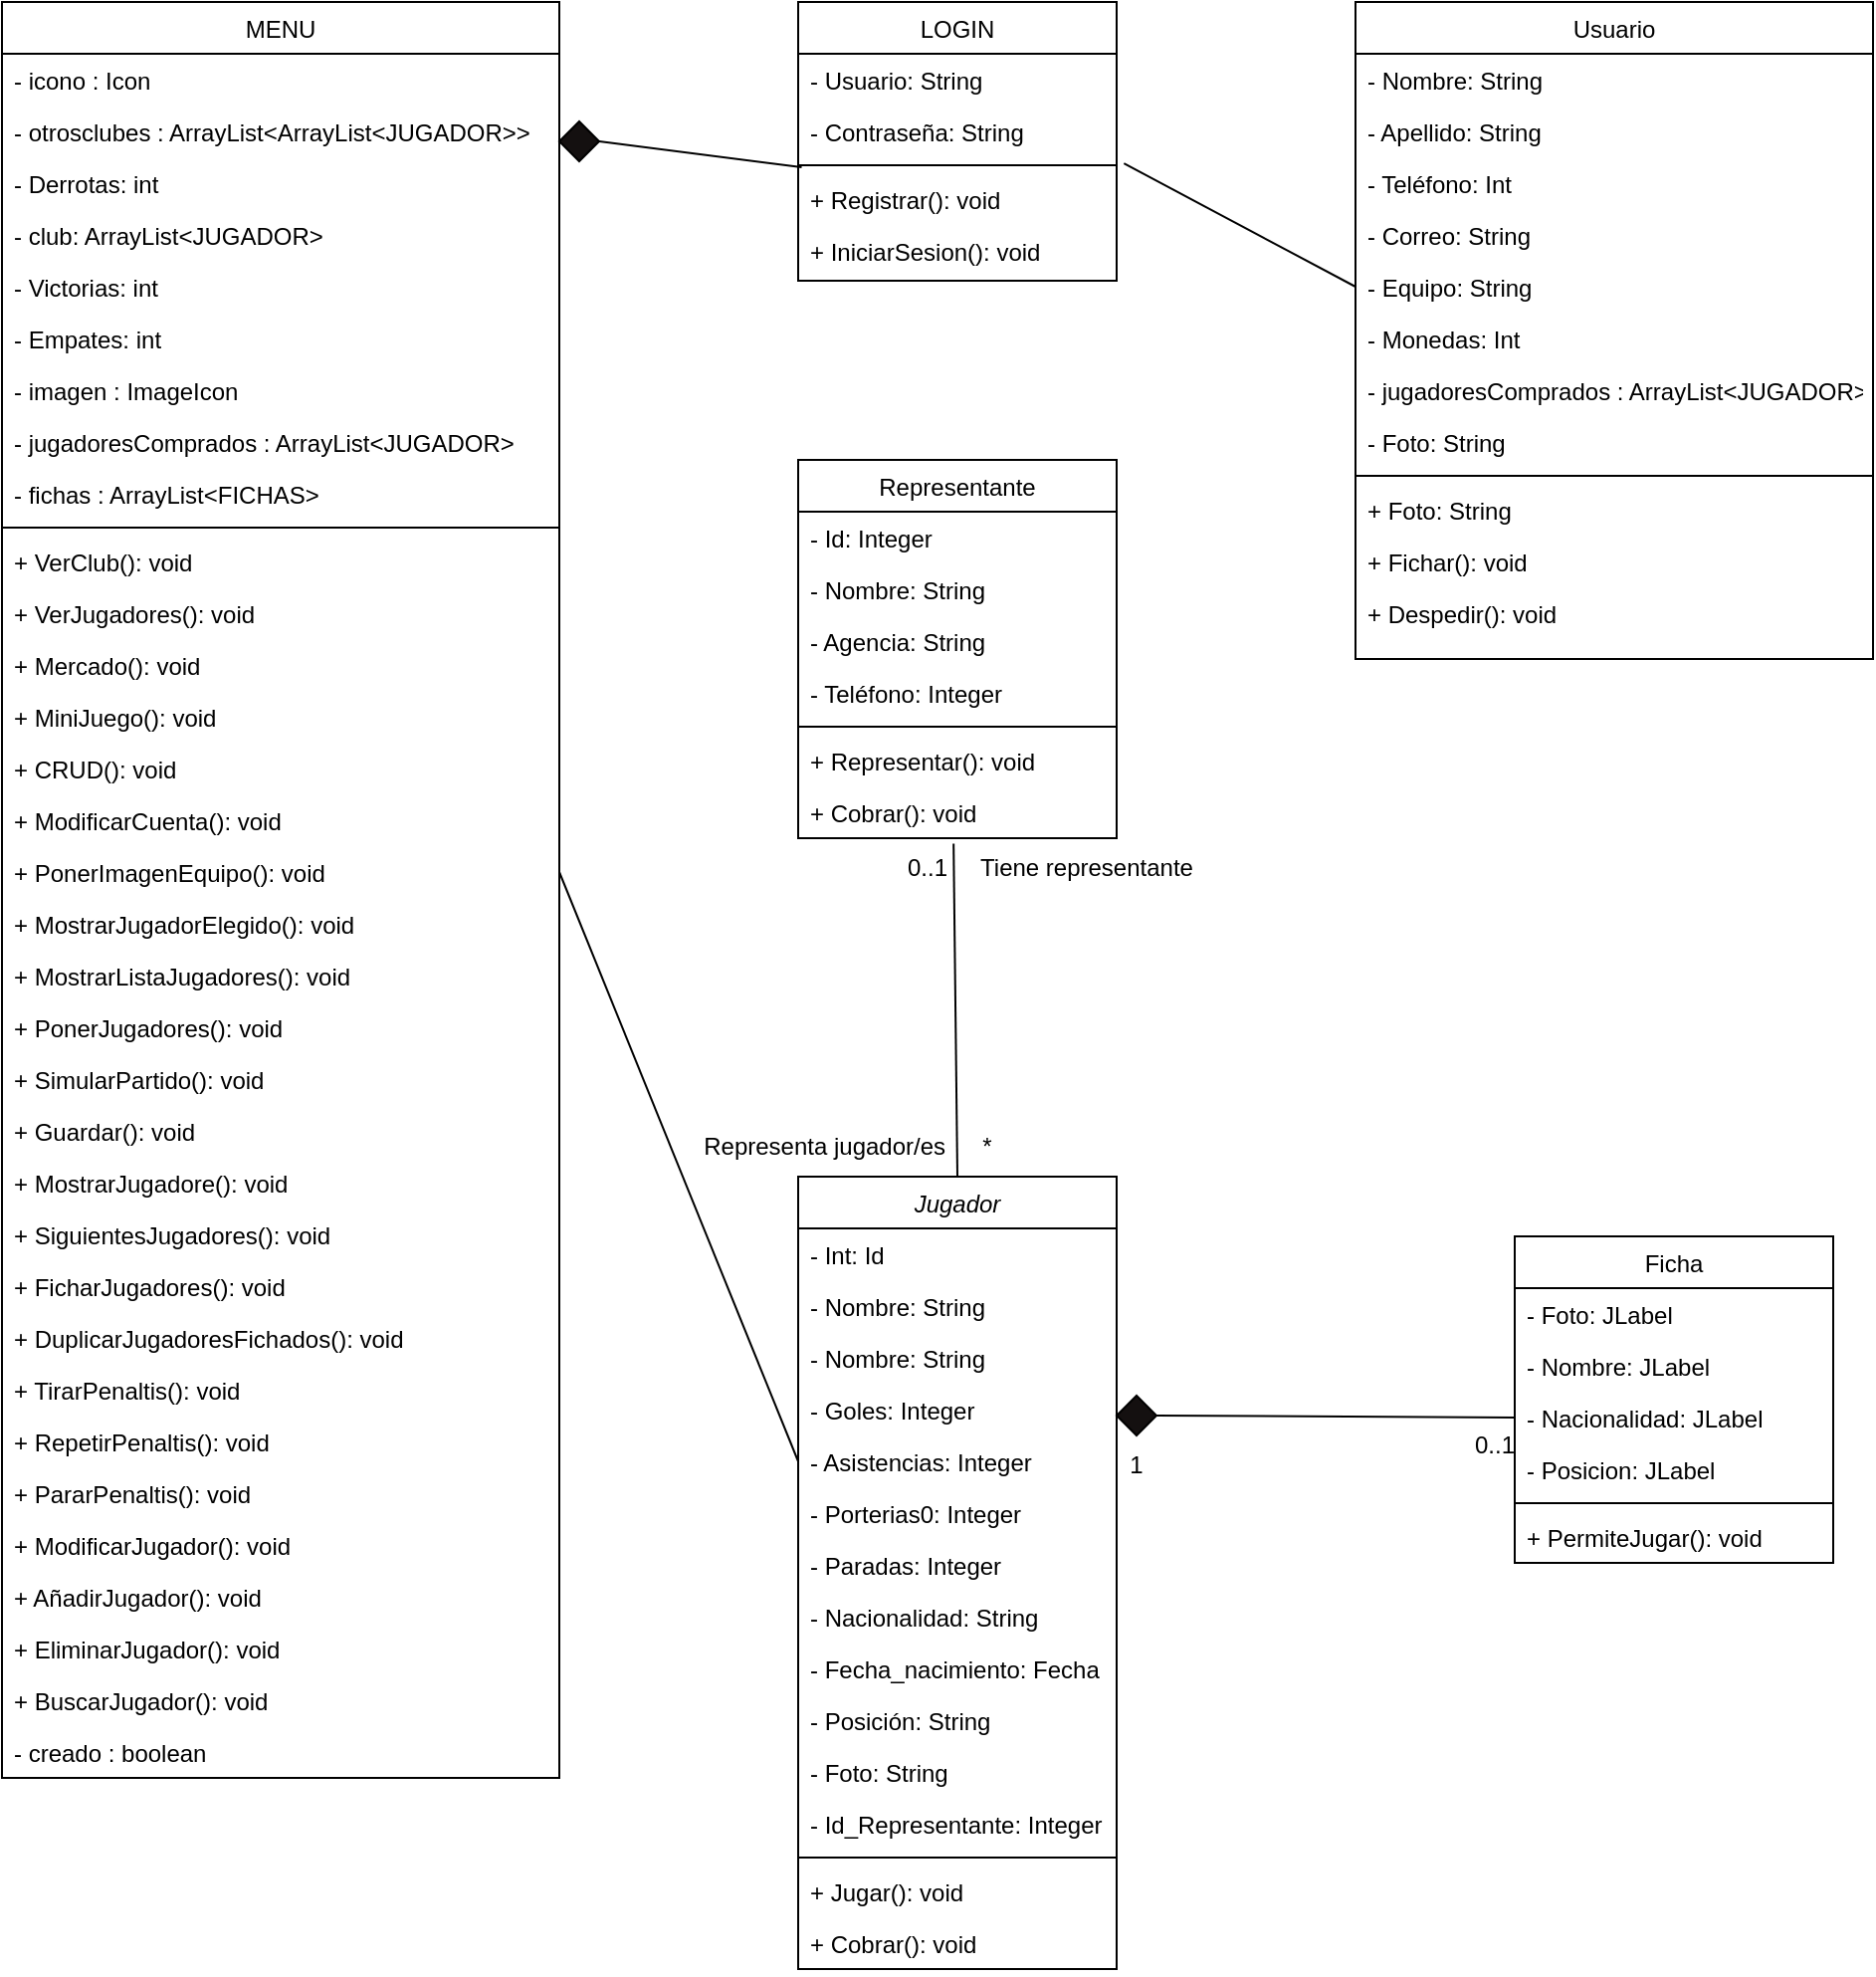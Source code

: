 <mxfile version="27.0.9">
  <diagram name="Página-1" id="qcW0vq43Vr6amty-V-iq">
    <mxGraphModel grid="1" page="1" gridSize="10" guides="1" tooltips="1" connect="1" arrows="1" fold="1" pageScale="1" pageWidth="827" pageHeight="1169" math="0" shadow="0">
      <root>
        <mxCell id="0" />
        <mxCell id="1" parent="0" />
        <mxCell id="p3gb-S1UveHpYlMFnttJ-1" value="Usuario" style="swimlane;fontStyle=0;align=center;verticalAlign=top;childLayout=stackLayout;horizontal=1;startSize=26;horizontalStack=0;resizeParent=1;resizeLast=0;collapsible=1;marginBottom=0;rounded=0;shadow=0;strokeWidth=1;" vertex="1" parent="1">
          <mxGeometry x="720" y="10" width="260" height="330" as="geometry">
            <mxRectangle x="130" y="380" width="160" height="26" as="alternateBounds" />
          </mxGeometry>
        </mxCell>
        <mxCell id="p3gb-S1UveHpYlMFnttJ-2" value="- Nombre: String" style="text;align=left;verticalAlign=top;spacingLeft=4;spacingRight=4;overflow=hidden;rotatable=0;points=[[0,0.5],[1,0.5]];portConstraint=eastwest;" vertex="1" parent="p3gb-S1UveHpYlMFnttJ-1">
          <mxGeometry y="26" width="260" height="26" as="geometry" />
        </mxCell>
        <mxCell id="p3gb-S1UveHpYlMFnttJ-3" value="- Apellido: String" style="text;align=left;verticalAlign=top;spacingLeft=4;spacingRight=4;overflow=hidden;rotatable=0;points=[[0,0.5],[1,0.5]];portConstraint=eastwest;rounded=0;shadow=0;html=0;" vertex="1" parent="p3gb-S1UveHpYlMFnttJ-1">
          <mxGeometry y="52" width="260" height="26" as="geometry" />
        </mxCell>
        <mxCell id="p3gb-S1UveHpYlMFnttJ-9" value="- Teléfono: Int" style="text;align=left;verticalAlign=top;spacingLeft=4;spacingRight=4;overflow=hidden;rotatable=0;points=[[0,0.5],[1,0.5]];portConstraint=eastwest;rounded=0;shadow=0;html=0;" vertex="1" parent="p3gb-S1UveHpYlMFnttJ-1">
          <mxGeometry y="78" width="260" height="26" as="geometry" />
        </mxCell>
        <mxCell id="p3gb-S1UveHpYlMFnttJ-10" value="- Correo: String" style="text;align=left;verticalAlign=top;spacingLeft=4;spacingRight=4;overflow=hidden;rotatable=0;points=[[0,0.5],[1,0.5]];portConstraint=eastwest;rounded=0;shadow=0;html=0;" vertex="1" parent="p3gb-S1UveHpYlMFnttJ-1">
          <mxGeometry y="104" width="260" height="26" as="geometry" />
        </mxCell>
        <mxCell id="p3gb-S1UveHpYlMFnttJ-11" value="- Equipo: String" style="text;align=left;verticalAlign=top;spacingLeft=4;spacingRight=4;overflow=hidden;rotatable=0;points=[[0,0.5],[1,0.5]];portConstraint=eastwest;rounded=0;shadow=0;html=0;" vertex="1" parent="p3gb-S1UveHpYlMFnttJ-1">
          <mxGeometry y="130" width="260" height="26" as="geometry" />
        </mxCell>
        <mxCell id="p3gb-S1UveHpYlMFnttJ-12" value="- Monedas: Int" style="text;align=left;verticalAlign=top;spacingLeft=4;spacingRight=4;overflow=hidden;rotatable=0;points=[[0,0.5],[1,0.5]];portConstraint=eastwest;rounded=0;shadow=0;html=0;" vertex="1" parent="p3gb-S1UveHpYlMFnttJ-1">
          <mxGeometry y="156" width="260" height="26" as="geometry" />
        </mxCell>
        <mxCell id="p3gb-S1UveHpYlMFnttJ-14" value="- jugadoresComprados : ArrayList&lt;JUGADOR&gt;" style="text;align=left;verticalAlign=top;spacingLeft=4;spacingRight=4;overflow=hidden;rotatable=0;points=[[0,0.5],[1,0.5]];portConstraint=eastwest;" vertex="1" parent="p3gb-S1UveHpYlMFnttJ-1">
          <mxGeometry y="182" width="260" height="26" as="geometry" />
        </mxCell>
        <mxCell id="p3gb-S1UveHpYlMFnttJ-13" value="- Foto: String" style="text;align=left;verticalAlign=top;spacingLeft=4;spacingRight=4;overflow=hidden;rotatable=0;points=[[0,0.5],[1,0.5]];portConstraint=eastwest;rounded=0;shadow=0;html=0;" vertex="1" parent="p3gb-S1UveHpYlMFnttJ-1">
          <mxGeometry y="208" width="260" height="26" as="geometry" />
        </mxCell>
        <mxCell id="p3gb-S1UveHpYlMFnttJ-5" value="" style="line;html=1;strokeWidth=1;align=left;verticalAlign=middle;spacingTop=-1;spacingLeft=3;spacingRight=3;rotatable=0;labelPosition=right;points=[];portConstraint=eastwest;" vertex="1" parent="p3gb-S1UveHpYlMFnttJ-1">
          <mxGeometry y="234" width="260" height="8" as="geometry" />
        </mxCell>
        <mxCell id="p3gb-S1UveHpYlMFnttJ-15" value="+ Foto: String" style="text;align=left;verticalAlign=top;spacingLeft=4;spacingRight=4;overflow=hidden;rotatable=0;points=[[0,0.5],[1,0.5]];portConstraint=eastwest;rounded=0;shadow=0;html=0;" vertex="1" parent="p3gb-S1UveHpYlMFnttJ-1">
          <mxGeometry y="242" width="260" height="26" as="geometry" />
        </mxCell>
        <mxCell id="p3gb-S1UveHpYlMFnttJ-6" value="+ Fichar(): void" style="text;align=left;verticalAlign=top;spacingLeft=4;spacingRight=4;overflow=hidden;rotatable=0;points=[[0,0.5],[1,0.5]];portConstraint=eastwest;" vertex="1" parent="p3gb-S1UveHpYlMFnttJ-1">
          <mxGeometry y="268" width="260" height="26" as="geometry" />
        </mxCell>
        <mxCell id="p3gb-S1UveHpYlMFnttJ-7" value="+ Despedir(): void" style="text;align=left;verticalAlign=top;spacingLeft=4;spacingRight=4;overflow=hidden;rotatable=0;points=[[0,0.5],[1,0.5]];portConstraint=eastwest;" vertex="1" parent="p3gb-S1UveHpYlMFnttJ-1">
          <mxGeometry y="294" width="260" height="26" as="geometry" />
        </mxCell>
        <mxCell id="p3gb-S1UveHpYlMFnttJ-16" value="Representante" style="swimlane;fontStyle=0;align=center;verticalAlign=top;childLayout=stackLayout;horizontal=1;startSize=26;horizontalStack=0;resizeParent=1;resizeLast=0;collapsible=1;marginBottom=0;rounded=0;shadow=0;strokeWidth=1;" vertex="1" parent="1">
          <mxGeometry x="440" y="240" width="160" height="190" as="geometry">
            <mxRectangle x="130" y="380" width="160" height="26" as="alternateBounds" />
          </mxGeometry>
        </mxCell>
        <mxCell id="p3gb-S1UveHpYlMFnttJ-23" value="- Id: Integer" style="text;align=left;verticalAlign=top;spacingLeft=4;spacingRight=4;overflow=hidden;rotatable=0;points=[[0,0.5],[1,0.5]];portConstraint=eastwest;" vertex="1" parent="p3gb-S1UveHpYlMFnttJ-16">
          <mxGeometry y="26" width="160" height="26" as="geometry" />
        </mxCell>
        <mxCell id="p3gb-S1UveHpYlMFnttJ-17" value="- Nombre: String" style="text;align=left;verticalAlign=top;spacingLeft=4;spacingRight=4;overflow=hidden;rotatable=0;points=[[0,0.5],[1,0.5]];portConstraint=eastwest;" vertex="1" parent="p3gb-S1UveHpYlMFnttJ-16">
          <mxGeometry y="52" width="160" height="26" as="geometry" />
        </mxCell>
        <mxCell id="p3gb-S1UveHpYlMFnttJ-18" value="- Agencia: String" style="text;align=left;verticalAlign=top;spacingLeft=4;spacingRight=4;overflow=hidden;rotatable=0;points=[[0,0.5],[1,0.5]];portConstraint=eastwest;rounded=0;shadow=0;html=0;" vertex="1" parent="p3gb-S1UveHpYlMFnttJ-16">
          <mxGeometry y="78" width="160" height="26" as="geometry" />
        </mxCell>
        <mxCell id="p3gb-S1UveHpYlMFnttJ-19" value="- Teléfono: Integer" style="text;align=left;verticalAlign=top;spacingLeft=4;spacingRight=4;overflow=hidden;rotatable=0;points=[[0,0.5],[1,0.5]];portConstraint=eastwest;" vertex="1" parent="p3gb-S1UveHpYlMFnttJ-16">
          <mxGeometry y="104" width="160" height="26" as="geometry" />
        </mxCell>
        <mxCell id="p3gb-S1UveHpYlMFnttJ-20" value="" style="line;html=1;strokeWidth=1;align=left;verticalAlign=middle;spacingTop=-1;spacingLeft=3;spacingRight=3;rotatable=0;labelPosition=right;points=[];portConstraint=eastwest;" vertex="1" parent="p3gb-S1UveHpYlMFnttJ-16">
          <mxGeometry y="130" width="160" height="8" as="geometry" />
        </mxCell>
        <mxCell id="p3gb-S1UveHpYlMFnttJ-21" value="+ Representar(): void" style="text;align=left;verticalAlign=top;spacingLeft=4;spacingRight=4;overflow=hidden;rotatable=0;points=[[0,0.5],[1,0.5]];portConstraint=eastwest;" vertex="1" parent="p3gb-S1UveHpYlMFnttJ-16">
          <mxGeometry y="138" width="160" height="26" as="geometry" />
        </mxCell>
        <mxCell id="p3gb-S1UveHpYlMFnttJ-22" value="+ Cobrar(): void" style="text;align=left;verticalAlign=top;spacingLeft=4;spacingRight=4;overflow=hidden;rotatable=0;points=[[0,0.5],[1,0.5]];portConstraint=eastwest;" vertex="1" parent="p3gb-S1UveHpYlMFnttJ-16">
          <mxGeometry y="164" width="160" height="26" as="geometry" />
        </mxCell>
        <mxCell id="p3gb-S1UveHpYlMFnttJ-24" value="Jugador" style="swimlane;fontStyle=2;align=center;verticalAlign=top;childLayout=stackLayout;horizontal=1;startSize=26;horizontalStack=0;resizeParent=1;resizeLast=0;collapsible=1;marginBottom=0;rounded=0;shadow=0;strokeWidth=1;" vertex="1" parent="1">
          <mxGeometry x="440" y="600" width="160" height="398" as="geometry">
            <mxRectangle x="230" y="140" width="160" height="26" as="alternateBounds" />
          </mxGeometry>
        </mxCell>
        <mxCell id="p3gb-S1UveHpYlMFnttJ-25" value="- Int: Id" style="text;align=left;verticalAlign=top;spacingLeft=4;spacingRight=4;overflow=hidden;rotatable=0;points=[[0,0.5],[1,0.5]];portConstraint=eastwest;" vertex="1" parent="p3gb-S1UveHpYlMFnttJ-24">
          <mxGeometry y="26" width="160" height="26" as="geometry" />
        </mxCell>
        <mxCell id="p3gb-S1UveHpYlMFnttJ-32" value="- Nombre: String" style="text;align=left;verticalAlign=top;spacingLeft=4;spacingRight=4;overflow=hidden;rotatable=0;points=[[0,0.5],[1,0.5]];portConstraint=eastwest;" vertex="1" parent="p3gb-S1UveHpYlMFnttJ-24">
          <mxGeometry y="52" width="160" height="26" as="geometry" />
        </mxCell>
        <mxCell id="p3gb-S1UveHpYlMFnttJ-33" value="- Nombre: String" style="text;align=left;verticalAlign=top;spacingLeft=4;spacingRight=4;overflow=hidden;rotatable=0;points=[[0,0.5],[1,0.5]];portConstraint=eastwest;" vertex="1" parent="p3gb-S1UveHpYlMFnttJ-24">
          <mxGeometry y="78" width="160" height="26" as="geometry" />
        </mxCell>
        <mxCell id="p3gb-S1UveHpYlMFnttJ-34" value="- Goles: Integer" style="text;align=left;verticalAlign=top;spacingLeft=4;spacingRight=4;overflow=hidden;rotatable=0;points=[[0,0.5],[1,0.5]];portConstraint=eastwest;" vertex="1" parent="p3gb-S1UveHpYlMFnttJ-24">
          <mxGeometry y="104" width="160" height="26" as="geometry" />
        </mxCell>
        <mxCell id="p3gb-S1UveHpYlMFnttJ-35" value="- Asistencias: Integer" style="text;align=left;verticalAlign=top;spacingLeft=4;spacingRight=4;overflow=hidden;rotatable=0;points=[[0,0.5],[1,0.5]];portConstraint=eastwest;" vertex="1" parent="p3gb-S1UveHpYlMFnttJ-24">
          <mxGeometry y="130" width="160" height="26" as="geometry" />
        </mxCell>
        <mxCell id="p3gb-S1UveHpYlMFnttJ-36" value="- Porterias0: Integer" style="text;align=left;verticalAlign=top;spacingLeft=4;spacingRight=4;overflow=hidden;rotatable=0;points=[[0,0.5],[1,0.5]];portConstraint=eastwest;" vertex="1" parent="p3gb-S1UveHpYlMFnttJ-24">
          <mxGeometry y="156" width="160" height="26" as="geometry" />
        </mxCell>
        <mxCell id="p3gb-S1UveHpYlMFnttJ-37" value="- Paradas: Integer" style="text;align=left;verticalAlign=top;spacingLeft=4;spacingRight=4;overflow=hidden;rotatable=0;points=[[0,0.5],[1,0.5]];portConstraint=eastwest;" vertex="1" parent="p3gb-S1UveHpYlMFnttJ-24">
          <mxGeometry y="182" width="160" height="26" as="geometry" />
        </mxCell>
        <mxCell id="p3gb-S1UveHpYlMFnttJ-26" value="- Nacionalidad: String" style="text;align=left;verticalAlign=top;spacingLeft=4;spacingRight=4;overflow=hidden;rotatable=0;points=[[0,0.5],[1,0.5]];portConstraint=eastwest;rounded=0;shadow=0;html=0;" vertex="1" parent="p3gb-S1UveHpYlMFnttJ-24">
          <mxGeometry y="208" width="160" height="26" as="geometry" />
        </mxCell>
        <mxCell id="p3gb-S1UveHpYlMFnttJ-27" value="- Fecha_nacimiento: Fecha" style="text;align=left;verticalAlign=top;spacingLeft=4;spacingRight=4;overflow=hidden;rotatable=0;points=[[0,0.5],[1,0.5]];portConstraint=eastwest;rounded=0;shadow=0;html=0;" vertex="1" parent="p3gb-S1UveHpYlMFnttJ-24">
          <mxGeometry y="234" width="160" height="26" as="geometry" />
        </mxCell>
        <mxCell id="p3gb-S1UveHpYlMFnttJ-28" value="- Posición: String" style="text;align=left;verticalAlign=top;spacingLeft=4;spacingRight=4;overflow=hidden;rotatable=0;points=[[0,0.5],[1,0.5]];portConstraint=eastwest;" vertex="1" parent="p3gb-S1UveHpYlMFnttJ-24">
          <mxGeometry y="260" width="160" height="26" as="geometry" />
        </mxCell>
        <mxCell id="p3gb-S1UveHpYlMFnttJ-38" value="- Foto: String" style="text;align=left;verticalAlign=top;spacingLeft=4;spacingRight=4;overflow=hidden;rotatable=0;points=[[0,0.5],[1,0.5]];portConstraint=eastwest;" vertex="1" parent="p3gb-S1UveHpYlMFnttJ-24">
          <mxGeometry y="286" width="160" height="26" as="geometry" />
        </mxCell>
        <mxCell id="p3gb-S1UveHpYlMFnttJ-39" value="- Id_Representante: Integer" style="text;align=left;verticalAlign=top;spacingLeft=4;spacingRight=4;overflow=hidden;rotatable=0;points=[[0,0.5],[1,0.5]];portConstraint=eastwest;" vertex="1" parent="p3gb-S1UveHpYlMFnttJ-24">
          <mxGeometry y="312" width="160" height="26" as="geometry" />
        </mxCell>
        <mxCell id="p3gb-S1UveHpYlMFnttJ-29" value="" style="line;html=1;strokeWidth=1;align=left;verticalAlign=middle;spacingTop=-1;spacingLeft=3;spacingRight=3;rotatable=0;labelPosition=right;points=[];portConstraint=eastwest;" vertex="1" parent="p3gb-S1UveHpYlMFnttJ-24">
          <mxGeometry y="338" width="160" height="8" as="geometry" />
        </mxCell>
        <mxCell id="p3gb-S1UveHpYlMFnttJ-30" value="+ Jugar(): void" style="text;align=left;verticalAlign=top;spacingLeft=4;spacingRight=4;overflow=hidden;rotatable=0;points=[[0,0.5],[1,0.5]];portConstraint=eastwest;" vertex="1" parent="p3gb-S1UveHpYlMFnttJ-24">
          <mxGeometry y="346" width="160" height="26" as="geometry" />
        </mxCell>
        <mxCell id="p3gb-S1UveHpYlMFnttJ-31" value="+ Cobrar(): void" style="text;align=left;verticalAlign=top;spacingLeft=4;spacingRight=4;overflow=hidden;rotatable=0;points=[[0,0.5],[1,0.5]];portConstraint=eastwest;" vertex="1" parent="p3gb-S1UveHpYlMFnttJ-24">
          <mxGeometry y="372" width="160" height="26" as="geometry" />
        </mxCell>
        <mxCell id="p3gb-S1UveHpYlMFnttJ-40" value="Ficha" style="swimlane;fontStyle=0;align=center;verticalAlign=top;childLayout=stackLayout;horizontal=1;startSize=26;horizontalStack=0;resizeParent=1;resizeLast=0;collapsible=1;marginBottom=0;rounded=0;shadow=0;strokeWidth=1;" vertex="1" parent="1">
          <mxGeometry x="800" y="630" width="160" height="164" as="geometry">
            <mxRectangle x="340" y="380" width="170" height="26" as="alternateBounds" />
          </mxGeometry>
        </mxCell>
        <mxCell id="p3gb-S1UveHpYlMFnttJ-42" value="- Foto: JLabel" style="text;align=left;verticalAlign=top;spacingLeft=4;spacingRight=4;overflow=hidden;rotatable=0;points=[[0,0.5],[1,0.5]];portConstraint=eastwest;" vertex="1" parent="p3gb-S1UveHpYlMFnttJ-40">
          <mxGeometry y="26" width="160" height="26" as="geometry" />
        </mxCell>
        <mxCell id="p3gb-S1UveHpYlMFnttJ-44" value="- Nombre: JLabel" style="text;align=left;verticalAlign=top;spacingLeft=4;spacingRight=4;overflow=hidden;rotatable=0;points=[[0,0.5],[1,0.5]];portConstraint=eastwest;" vertex="1" parent="p3gb-S1UveHpYlMFnttJ-40">
          <mxGeometry y="52" width="160" height="26" as="geometry" />
        </mxCell>
        <mxCell id="p3gb-S1UveHpYlMFnttJ-45" value="- Nacionalidad: JLabel" style="text;align=left;verticalAlign=top;spacingLeft=4;spacingRight=4;overflow=hidden;rotatable=0;points=[[0,0.5],[1,0.5]];portConstraint=eastwest;" vertex="1" parent="p3gb-S1UveHpYlMFnttJ-40">
          <mxGeometry y="78" width="160" height="26" as="geometry" />
        </mxCell>
        <mxCell id="p3gb-S1UveHpYlMFnttJ-46" value="- Posicion: JLabel" style="text;align=left;verticalAlign=top;spacingLeft=4;spacingRight=4;overflow=hidden;rotatable=0;points=[[0,0.5],[1,0.5]];portConstraint=eastwest;" vertex="1" parent="p3gb-S1UveHpYlMFnttJ-40">
          <mxGeometry y="104" width="160" height="26" as="geometry" />
        </mxCell>
        <mxCell id="p3gb-S1UveHpYlMFnttJ-41" value="" style="line;html=1;strokeWidth=1;align=left;verticalAlign=middle;spacingTop=-1;spacingLeft=3;spacingRight=3;rotatable=0;labelPosition=right;points=[];portConstraint=eastwest;" vertex="1" parent="p3gb-S1UveHpYlMFnttJ-40">
          <mxGeometry y="130" width="160" height="8" as="geometry" />
        </mxCell>
        <mxCell id="p3gb-S1UveHpYlMFnttJ-43" value="+ PermiteJugar(): void" style="text;align=left;verticalAlign=top;spacingLeft=4;spacingRight=4;overflow=hidden;rotatable=0;points=[[0,0.5],[1,0.5]];portConstraint=eastwest;" vertex="1" parent="p3gb-S1UveHpYlMFnttJ-40">
          <mxGeometry y="138" width="160" height="26" as="geometry" />
        </mxCell>
        <mxCell id="p3gb-S1UveHpYlMFnttJ-61" value="LOGIN" style="swimlane;fontStyle=0;align=center;verticalAlign=top;childLayout=stackLayout;horizontal=1;startSize=26;horizontalStack=0;resizeParent=1;resizeLast=0;collapsible=1;marginBottom=0;rounded=0;shadow=0;strokeWidth=1;" vertex="1" parent="1">
          <mxGeometry x="440" y="10" width="160" height="140" as="geometry">
            <mxRectangle x="130" y="380" width="160" height="26" as="alternateBounds" />
          </mxGeometry>
        </mxCell>
        <mxCell id="p3gb-S1UveHpYlMFnttJ-62" value="- Usuario: String" style="text;align=left;verticalAlign=top;spacingLeft=4;spacingRight=4;overflow=hidden;rotatable=0;points=[[0,0.5],[1,0.5]];portConstraint=eastwest;" vertex="1" parent="p3gb-S1UveHpYlMFnttJ-61">
          <mxGeometry y="26" width="160" height="26" as="geometry" />
        </mxCell>
        <mxCell id="p3gb-S1UveHpYlMFnttJ-63" value="- Contraseña: String" style="text;align=left;verticalAlign=top;spacingLeft=4;spacingRight=4;overflow=hidden;rotatable=0;points=[[0,0.5],[1,0.5]];portConstraint=eastwest;" vertex="1" parent="p3gb-S1UveHpYlMFnttJ-61">
          <mxGeometry y="52" width="160" height="26" as="geometry" />
        </mxCell>
        <mxCell id="p3gb-S1UveHpYlMFnttJ-66" value="" style="line;html=1;strokeWidth=1;align=left;verticalAlign=middle;spacingTop=-1;spacingLeft=3;spacingRight=3;rotatable=0;labelPosition=right;points=[];portConstraint=eastwest;" vertex="1" parent="p3gb-S1UveHpYlMFnttJ-61">
          <mxGeometry y="78" width="160" height="8" as="geometry" />
        </mxCell>
        <mxCell id="p3gb-S1UveHpYlMFnttJ-67" value="+ Registrar(): void" style="text;align=left;verticalAlign=top;spacingLeft=4;spacingRight=4;overflow=hidden;rotatable=0;points=[[0,0.5],[1,0.5]];portConstraint=eastwest;" vertex="1" parent="p3gb-S1UveHpYlMFnttJ-61">
          <mxGeometry y="86" width="160" height="26" as="geometry" />
        </mxCell>
        <mxCell id="p3gb-S1UveHpYlMFnttJ-68" value="+ IniciarSesion(): void" style="text;align=left;verticalAlign=top;spacingLeft=4;spacingRight=4;overflow=hidden;rotatable=0;points=[[0,0.5],[1,0.5]];portConstraint=eastwest;" vertex="1" parent="p3gb-S1UveHpYlMFnttJ-61">
          <mxGeometry y="112" width="160" height="26" as="geometry" />
        </mxCell>
        <mxCell id="p3gb-S1UveHpYlMFnttJ-69" value="MENU" style="swimlane;fontStyle=0;align=center;verticalAlign=top;childLayout=stackLayout;horizontal=1;startSize=26;horizontalStack=0;resizeParent=1;resizeLast=0;collapsible=1;marginBottom=0;rounded=0;shadow=0;strokeWidth=1;" vertex="1" parent="1">
          <mxGeometry x="40" y="10" width="280" height="892" as="geometry">
            <mxRectangle x="130" y="380" width="160" height="26" as="alternateBounds" />
          </mxGeometry>
        </mxCell>
        <mxCell id="p3gb-S1UveHpYlMFnttJ-49" value="- icono : Icon" style="text;align=left;verticalAlign=top;spacingLeft=4;spacingRight=4;overflow=hidden;rotatable=0;points=[[0,0.5],[1,0.5]];portConstraint=eastwest;rounded=0;shadow=0;html=0;" vertex="1" parent="p3gb-S1UveHpYlMFnttJ-69">
          <mxGeometry y="26" width="280" height="26" as="geometry" />
        </mxCell>
        <mxCell id="p3gb-S1UveHpYlMFnttJ-48" value="- otrosclubes : ArrayList&lt;ArrayList&lt;JUGADOR&gt;&gt;" style="text;align=left;verticalAlign=top;spacingLeft=4;spacingRight=4;overflow=hidden;rotatable=0;points=[[0,0.5],[1,0.5]];portConstraint=eastwest;" vertex="1" parent="p3gb-S1UveHpYlMFnttJ-69">
          <mxGeometry y="52" width="280" height="26" as="geometry" />
        </mxCell>
        <mxCell id="p3gb-S1UveHpYlMFnttJ-56" value="- Derrotas: int" style="text;align=left;verticalAlign=top;spacingLeft=4;spacingRight=4;overflow=hidden;rotatable=0;points=[[0,0.5],[1,0.5]];portConstraint=eastwest;rounded=0;shadow=0;html=0;" vertex="1" parent="p3gb-S1UveHpYlMFnttJ-69">
          <mxGeometry y="78" width="280" height="26" as="geometry" />
        </mxCell>
        <mxCell id="p3gb-S1UveHpYlMFnttJ-57" value="- club: ArrayList&lt;JUGADOR&gt;" style="text;align=left;verticalAlign=top;spacingLeft=4;spacingRight=4;overflow=hidden;rotatable=0;points=[[0,0.5],[1,0.5]];portConstraint=eastwest;" vertex="1" parent="p3gb-S1UveHpYlMFnttJ-69">
          <mxGeometry y="104" width="280" height="26" as="geometry" />
        </mxCell>
        <mxCell id="p3gb-S1UveHpYlMFnttJ-54" value="- Victorias: int" style="text;align=left;verticalAlign=top;spacingLeft=4;spacingRight=4;overflow=hidden;rotatable=0;points=[[0,0.5],[1,0.5]];portConstraint=eastwest;rounded=0;shadow=0;html=0;" vertex="1" parent="p3gb-S1UveHpYlMFnttJ-69">
          <mxGeometry y="130" width="280" height="26" as="geometry" />
        </mxCell>
        <mxCell id="p3gb-S1UveHpYlMFnttJ-55" value="- Empates: int" style="text;align=left;verticalAlign=top;spacingLeft=4;spacingRight=4;overflow=hidden;rotatable=0;points=[[0,0.5],[1,0.5]];portConstraint=eastwest;rounded=0;shadow=0;html=0;" vertex="1" parent="p3gb-S1UveHpYlMFnttJ-69">
          <mxGeometry y="156" width="280" height="26" as="geometry" />
        </mxCell>
        <mxCell id="p3gb-S1UveHpYlMFnttJ-50" value="- imagen : ImageIcon&#xa;" style="text;align=left;verticalAlign=top;spacingLeft=4;spacingRight=4;overflow=hidden;rotatable=0;points=[[0,0.5],[1,0.5]];portConstraint=eastwest;" vertex="1" parent="p3gb-S1UveHpYlMFnttJ-69">
          <mxGeometry y="182" width="280" height="26" as="geometry" />
        </mxCell>
        <mxCell id="p3gb-S1UveHpYlMFnttJ-91" value="- jugadoresComprados : ArrayList&lt;JUGADOR&gt;" style="text;align=left;verticalAlign=top;spacingLeft=4;spacingRight=4;overflow=hidden;rotatable=0;points=[[0,0.5],[1,0.5]];portConstraint=eastwest;" vertex="1" parent="p3gb-S1UveHpYlMFnttJ-69">
          <mxGeometry y="208" width="280" height="26" as="geometry" />
        </mxCell>
        <mxCell id="p3gb-S1UveHpYlMFnttJ-93" value="- fichas : ArrayList&lt;FICHAS&gt;" style="text;align=left;verticalAlign=top;spacingLeft=4;spacingRight=4;overflow=hidden;rotatable=0;points=[[0,0.5],[1,0.5]];portConstraint=eastwest;" vertex="1" parent="p3gb-S1UveHpYlMFnttJ-69">
          <mxGeometry y="234" width="280" height="26" as="geometry" />
        </mxCell>
        <mxCell id="p3gb-S1UveHpYlMFnttJ-72" value="" style="line;html=1;strokeWidth=1;align=left;verticalAlign=middle;spacingTop=-1;spacingLeft=3;spacingRight=3;rotatable=0;labelPosition=right;points=[];portConstraint=eastwest;" vertex="1" parent="p3gb-S1UveHpYlMFnttJ-69">
          <mxGeometry y="260" width="280" height="8" as="geometry" />
        </mxCell>
        <mxCell id="p3gb-S1UveHpYlMFnttJ-73" value="+ VerClub(): void" style="text;align=left;verticalAlign=top;spacingLeft=4;spacingRight=4;overflow=hidden;rotatable=0;points=[[0,0.5],[1,0.5]];portConstraint=eastwest;" vertex="1" parent="p3gb-S1UveHpYlMFnttJ-69">
          <mxGeometry y="268" width="280" height="26" as="geometry" />
        </mxCell>
        <mxCell id="p3gb-S1UveHpYlMFnttJ-75" value="+ VerJugadores(): void" style="text;align=left;verticalAlign=top;spacingLeft=4;spacingRight=4;overflow=hidden;rotatable=0;points=[[0,0.5],[1,0.5]];portConstraint=eastwest;" vertex="1" parent="p3gb-S1UveHpYlMFnttJ-69">
          <mxGeometry y="294" width="280" height="26" as="geometry" />
        </mxCell>
        <mxCell id="p3gb-S1UveHpYlMFnttJ-76" value="+ Mercado(): void" style="text;align=left;verticalAlign=top;spacingLeft=4;spacingRight=4;overflow=hidden;rotatable=0;points=[[0,0.5],[1,0.5]];portConstraint=eastwest;" vertex="1" parent="p3gb-S1UveHpYlMFnttJ-69">
          <mxGeometry y="320" width="280" height="26" as="geometry" />
        </mxCell>
        <mxCell id="p3gb-S1UveHpYlMFnttJ-77" value="+ MiniJuego(): void" style="text;align=left;verticalAlign=top;spacingLeft=4;spacingRight=4;overflow=hidden;rotatable=0;points=[[0,0.5],[1,0.5]];portConstraint=eastwest;" vertex="1" parent="p3gb-S1UveHpYlMFnttJ-69">
          <mxGeometry y="346" width="280" height="26" as="geometry" />
        </mxCell>
        <mxCell id="p3gb-S1UveHpYlMFnttJ-78" value="+ CRUD(): void" style="text;align=left;verticalAlign=top;spacingLeft=4;spacingRight=4;overflow=hidden;rotatable=0;points=[[0,0.5],[1,0.5]];portConstraint=eastwest;" vertex="1" parent="p3gb-S1UveHpYlMFnttJ-69">
          <mxGeometry y="372" width="280" height="26" as="geometry" />
        </mxCell>
        <mxCell id="p3gb-S1UveHpYlMFnttJ-79" value="+ ModificarCuenta(): void" style="text;align=left;verticalAlign=top;spacingLeft=4;spacingRight=4;overflow=hidden;rotatable=0;points=[[0,0.5],[1,0.5]];portConstraint=eastwest;" vertex="1" parent="p3gb-S1UveHpYlMFnttJ-69">
          <mxGeometry y="398" width="280" height="26" as="geometry" />
        </mxCell>
        <mxCell id="p3gb-S1UveHpYlMFnttJ-60" value="+ PonerImagenEquipo(): void" style="text;align=left;verticalAlign=top;spacingLeft=4;spacingRight=4;overflow=hidden;rotatable=0;points=[[0,0.5],[1,0.5]];portConstraint=eastwest;" vertex="1" parent="p3gb-S1UveHpYlMFnttJ-69">
          <mxGeometry y="424" width="280" height="26" as="geometry" />
        </mxCell>
        <mxCell id="p3gb-S1UveHpYlMFnttJ-58" value="+ MostrarJugadorElegido(): void" style="text;align=left;verticalAlign=top;spacingLeft=4;spacingRight=4;overflow=hidden;rotatable=0;points=[[0,0.5],[1,0.5]];portConstraint=eastwest;" vertex="1" parent="p3gb-S1UveHpYlMFnttJ-69">
          <mxGeometry y="450" width="280" height="26" as="geometry" />
        </mxCell>
        <mxCell id="p3gb-S1UveHpYlMFnttJ-59" value="+ MostrarListaJugadores(): void" style="text;align=left;verticalAlign=top;spacingLeft=4;spacingRight=4;overflow=hidden;rotatable=0;points=[[0,0.5],[1,0.5]];portConstraint=eastwest;" vertex="1" parent="p3gb-S1UveHpYlMFnttJ-69">
          <mxGeometry y="476" width="280" height="26" as="geometry" />
        </mxCell>
        <mxCell id="p3gb-S1UveHpYlMFnttJ-53" value="+ PonerJugadores(): void" style="text;align=left;verticalAlign=top;spacingLeft=4;spacingRight=4;overflow=hidden;rotatable=0;points=[[0,0.5],[1,0.5]];portConstraint=eastwest;" vertex="1" parent="p3gb-S1UveHpYlMFnttJ-69">
          <mxGeometry y="502" width="280" height="26" as="geometry" />
        </mxCell>
        <mxCell id="p3gb-S1UveHpYlMFnttJ-52" value="+ SimularPartido(): void" style="text;align=left;verticalAlign=top;spacingLeft=4;spacingRight=4;overflow=hidden;rotatable=0;points=[[0,0.5],[1,0.5]];portConstraint=eastwest;" vertex="1" parent="p3gb-S1UveHpYlMFnttJ-69">
          <mxGeometry y="528" width="280" height="26" as="geometry" />
        </mxCell>
        <mxCell id="p3gb-S1UveHpYlMFnttJ-74" value="+ Guardar(): void" style="text;align=left;verticalAlign=top;spacingLeft=4;spacingRight=4;overflow=hidden;rotatable=0;points=[[0,0.5],[1,0.5]];portConstraint=eastwest;" vertex="1" parent="p3gb-S1UveHpYlMFnttJ-69">
          <mxGeometry y="554" width="280" height="26" as="geometry" />
        </mxCell>
        <mxCell id="p3gb-S1UveHpYlMFnttJ-89" value="+ MostrarJugadore(): void" style="text;align=left;verticalAlign=top;spacingLeft=4;spacingRight=4;overflow=hidden;rotatable=0;points=[[0,0.5],[1,0.5]];portConstraint=eastwest;" vertex="1" parent="p3gb-S1UveHpYlMFnttJ-69">
          <mxGeometry y="580" width="280" height="26" as="geometry" />
        </mxCell>
        <mxCell id="p3gb-S1UveHpYlMFnttJ-90" value="+ SiguientesJugadores(): void" style="text;align=left;verticalAlign=top;spacingLeft=4;spacingRight=4;overflow=hidden;rotatable=0;points=[[0,0.5],[1,0.5]];portConstraint=eastwest;" vertex="1" parent="p3gb-S1UveHpYlMFnttJ-69">
          <mxGeometry y="606" width="280" height="26" as="geometry" />
        </mxCell>
        <mxCell id="p3gb-S1UveHpYlMFnttJ-80" value="+ FicharJugadores(): void" style="text;align=left;verticalAlign=top;spacingLeft=4;spacingRight=4;overflow=hidden;rotatable=0;points=[[0,0.5],[1,0.5]];portConstraint=eastwest;" vertex="1" parent="p3gb-S1UveHpYlMFnttJ-69">
          <mxGeometry y="632" width="280" height="26" as="geometry" />
        </mxCell>
        <mxCell id="p3gb-S1UveHpYlMFnttJ-81" value="+ DuplicarJugadoresFichados(): void" style="text;align=left;verticalAlign=top;spacingLeft=4;spacingRight=4;overflow=hidden;rotatable=0;points=[[0,0.5],[1,0.5]];portConstraint=eastwest;" vertex="1" parent="p3gb-S1UveHpYlMFnttJ-69">
          <mxGeometry y="658" width="280" height="26" as="geometry" />
        </mxCell>
        <mxCell id="p3gb-S1UveHpYlMFnttJ-82" value="+ TirarPenaltis(): void" style="text;align=left;verticalAlign=top;spacingLeft=4;spacingRight=4;overflow=hidden;rotatable=0;points=[[0,0.5],[1,0.5]];portConstraint=eastwest;" vertex="1" parent="p3gb-S1UveHpYlMFnttJ-69">
          <mxGeometry y="684" width="280" height="26" as="geometry" />
        </mxCell>
        <mxCell id="p3gb-S1UveHpYlMFnttJ-83" value="+ RepetirPenaltis(): void" style="text;align=left;verticalAlign=top;spacingLeft=4;spacingRight=4;overflow=hidden;rotatable=0;points=[[0,0.5],[1,0.5]];portConstraint=eastwest;" vertex="1" parent="p3gb-S1UveHpYlMFnttJ-69">
          <mxGeometry y="710" width="280" height="26" as="geometry" />
        </mxCell>
        <mxCell id="p3gb-S1UveHpYlMFnttJ-84" value="+ PararPenaltis(): void" style="text;align=left;verticalAlign=top;spacingLeft=4;spacingRight=4;overflow=hidden;rotatable=0;points=[[0,0.5],[1,0.5]];portConstraint=eastwest;" vertex="1" parent="p3gb-S1UveHpYlMFnttJ-69">
          <mxGeometry y="736" width="280" height="26" as="geometry" />
        </mxCell>
        <mxCell id="p3gb-S1UveHpYlMFnttJ-85" value="+ ModificarJugador(): void" style="text;align=left;verticalAlign=top;spacingLeft=4;spacingRight=4;overflow=hidden;rotatable=0;points=[[0,0.5],[1,0.5]];portConstraint=eastwest;" vertex="1" parent="p3gb-S1UveHpYlMFnttJ-69">
          <mxGeometry y="762" width="280" height="26" as="geometry" />
        </mxCell>
        <mxCell id="p3gb-S1UveHpYlMFnttJ-86" value="+ AñadirJugador(): void" style="text;align=left;verticalAlign=top;spacingLeft=4;spacingRight=4;overflow=hidden;rotatable=0;points=[[0,0.5],[1,0.5]];portConstraint=eastwest;" vertex="1" parent="p3gb-S1UveHpYlMFnttJ-69">
          <mxGeometry y="788" width="280" height="26" as="geometry" />
        </mxCell>
        <mxCell id="p3gb-S1UveHpYlMFnttJ-87" value="+ EliminarJugador(): void" style="text;align=left;verticalAlign=top;spacingLeft=4;spacingRight=4;overflow=hidden;rotatable=0;points=[[0,0.5],[1,0.5]];portConstraint=eastwest;" vertex="1" parent="p3gb-S1UveHpYlMFnttJ-69">
          <mxGeometry y="814" width="280" height="26" as="geometry" />
        </mxCell>
        <mxCell id="p3gb-S1UveHpYlMFnttJ-88" value="+ BuscarJugador(): void" style="text;align=left;verticalAlign=top;spacingLeft=4;spacingRight=4;overflow=hidden;rotatable=0;points=[[0,0.5],[1,0.5]];portConstraint=eastwest;" vertex="1" parent="p3gb-S1UveHpYlMFnttJ-69">
          <mxGeometry y="840" width="280" height="26" as="geometry" />
        </mxCell>
        <mxCell id="p3gb-S1UveHpYlMFnttJ-92" value="- creado : boolean&#xa;" style="text;align=left;verticalAlign=top;spacingLeft=4;spacingRight=4;overflow=hidden;rotatable=0;points=[[0,0.5],[1,0.5]];portConstraint=eastwest;" vertex="1" parent="p3gb-S1UveHpYlMFnttJ-69">
          <mxGeometry y="866" width="280" height="26" as="geometry" />
        </mxCell>
        <mxCell id="p3gb-S1UveHpYlMFnttJ-94" value="" style="endArrow=none;html=1;rounded=0;exitX=0.5;exitY=0;exitDx=0;exitDy=0;entryX=0.488;entryY=1.106;entryDx=0;entryDy=0;entryPerimeter=0;" edge="1" parent="1" source="p3gb-S1UveHpYlMFnttJ-24" target="p3gb-S1UveHpYlMFnttJ-22">
          <mxGeometry width="50" height="50" relative="1" as="geometry">
            <mxPoint x="610" y="530" as="sourcePoint" />
            <mxPoint x="520" y="450" as="targetPoint" />
          </mxGeometry>
        </mxCell>
        <mxCell id="p3gb-S1UveHpYlMFnttJ-95" value="Tiene representante" style="text;html=1;align=center;verticalAlign=middle;whiteSpace=wrap;rounded=0;" vertex="1" parent="1">
          <mxGeometry x="520" y="430" width="130" height="30" as="geometry" />
        </mxCell>
        <mxCell id="p3gb-S1UveHpYlMFnttJ-96" value="0..1" style="text;html=1;align=center;verticalAlign=middle;whiteSpace=wrap;rounded=0;" vertex="1" parent="1">
          <mxGeometry x="490" y="430" width="30" height="30" as="geometry" />
        </mxCell>
        <mxCell id="p3gb-S1UveHpYlMFnttJ-97" value="*" style="text;html=1;align=center;verticalAlign=middle;whiteSpace=wrap;rounded=0;" vertex="1" parent="1">
          <mxGeometry x="520" y="570" width="30" height="30" as="geometry" />
        </mxCell>
        <mxCell id="p3gb-S1UveHpYlMFnttJ-98" value="Representa jugador/es&amp;nbsp;" style="text;html=1;align=center;verticalAlign=middle;whiteSpace=wrap;rounded=0;" vertex="1" parent="1">
          <mxGeometry x="390" y="570" width="130" height="30" as="geometry" />
        </mxCell>
        <mxCell id="p3gb-S1UveHpYlMFnttJ-99" value="" style="rhombus;whiteSpace=wrap;html=1;rotation=90;labelBackgroundColor=none;labelBorderColor=none;textShadow=0;fillStyle=solid;fillColor=light-dark(#141010, #ededed);" vertex="1" parent="1">
          <mxGeometry x="600.0" y="710.0" width="20" height="20" as="geometry" />
        </mxCell>
        <mxCell id="p3gb-S1UveHpYlMFnttJ-101" value="" style="endArrow=none;html=1;rounded=0;exitX=0.5;exitY=0;exitDx=0;exitDy=0;entryX=0;entryY=0.5;entryDx=0;entryDy=0;" edge="1" parent="1" source="p3gb-S1UveHpYlMFnttJ-99" target="p3gb-S1UveHpYlMFnttJ-45">
          <mxGeometry width="50" height="50" relative="1" as="geometry">
            <mxPoint x="670" y="610" as="sourcePoint" />
            <mxPoint x="720" y="560" as="targetPoint" />
          </mxGeometry>
        </mxCell>
        <mxCell id="p3gb-S1UveHpYlMFnttJ-102" value="1" style="text;html=1;align=center;verticalAlign=middle;whiteSpace=wrap;rounded=0;" vertex="1" parent="1">
          <mxGeometry x="600" y="730" width="20" height="30" as="geometry" />
        </mxCell>
        <mxCell id="p3gb-S1UveHpYlMFnttJ-103" value="0..1" style="text;html=1;align=center;verticalAlign=middle;whiteSpace=wrap;rounded=0;" vertex="1" parent="1">
          <mxGeometry x="780" y="720" width="20" height="30" as="geometry" />
        </mxCell>
        <mxCell id="p3gb-S1UveHpYlMFnttJ-104" value="" style="rhombus;whiteSpace=wrap;html=1;rotation=90;labelBackgroundColor=none;labelBorderColor=none;textShadow=0;fillStyle=solid;fillColor=light-dark(#141010, #ededed);" vertex="1" parent="1">
          <mxGeometry x="320" y="70" width="20" height="20" as="geometry" />
        </mxCell>
        <mxCell id="p3gb-S1UveHpYlMFnttJ-105" value="" style="endArrow=none;html=1;rounded=0;exitX=0.5;exitY=0;exitDx=0;exitDy=0;entryX=0.011;entryY=-0.115;entryDx=0;entryDy=0;entryPerimeter=0;" edge="1" parent="1" source="p3gb-S1UveHpYlMFnttJ-104" target="p3gb-S1UveHpYlMFnttJ-67">
          <mxGeometry width="50" height="50" relative="1" as="geometry">
            <mxPoint x="380" y="220" as="sourcePoint" />
            <mxPoint x="430" y="170" as="targetPoint" />
          </mxGeometry>
        </mxCell>
        <mxCell id="p3gb-S1UveHpYlMFnttJ-106" value="" style="endArrow=none;html=1;rounded=0;entryX=0;entryY=0.5;entryDx=0;entryDy=0;exitX=1.023;exitY=1.12;exitDx=0;exitDy=0;exitPerimeter=0;" edge="1" parent="1" source="p3gb-S1UveHpYlMFnttJ-63" target="p3gb-S1UveHpYlMFnttJ-11">
          <mxGeometry width="50" height="50" relative="1" as="geometry">
            <mxPoint x="630" y="220" as="sourcePoint" />
            <mxPoint x="680" y="170" as="targetPoint" />
          </mxGeometry>
        </mxCell>
        <mxCell id="p3gb-S1UveHpYlMFnttJ-108" value="" style="endArrow=none;html=1;rounded=0;entryX=0;entryY=0.5;entryDx=0;entryDy=0;exitX=1;exitY=0.5;exitDx=0;exitDy=0;" edge="1" parent="1" source="p3gb-S1UveHpYlMFnttJ-60" target="p3gb-S1UveHpYlMFnttJ-35">
          <mxGeometry width="50" height="50" relative="1" as="geometry">
            <mxPoint x="400" y="586" as="sourcePoint" />
            <mxPoint x="520" y="470" as="targetPoint" />
          </mxGeometry>
        </mxCell>
      </root>
    </mxGraphModel>
  </diagram>
</mxfile>
